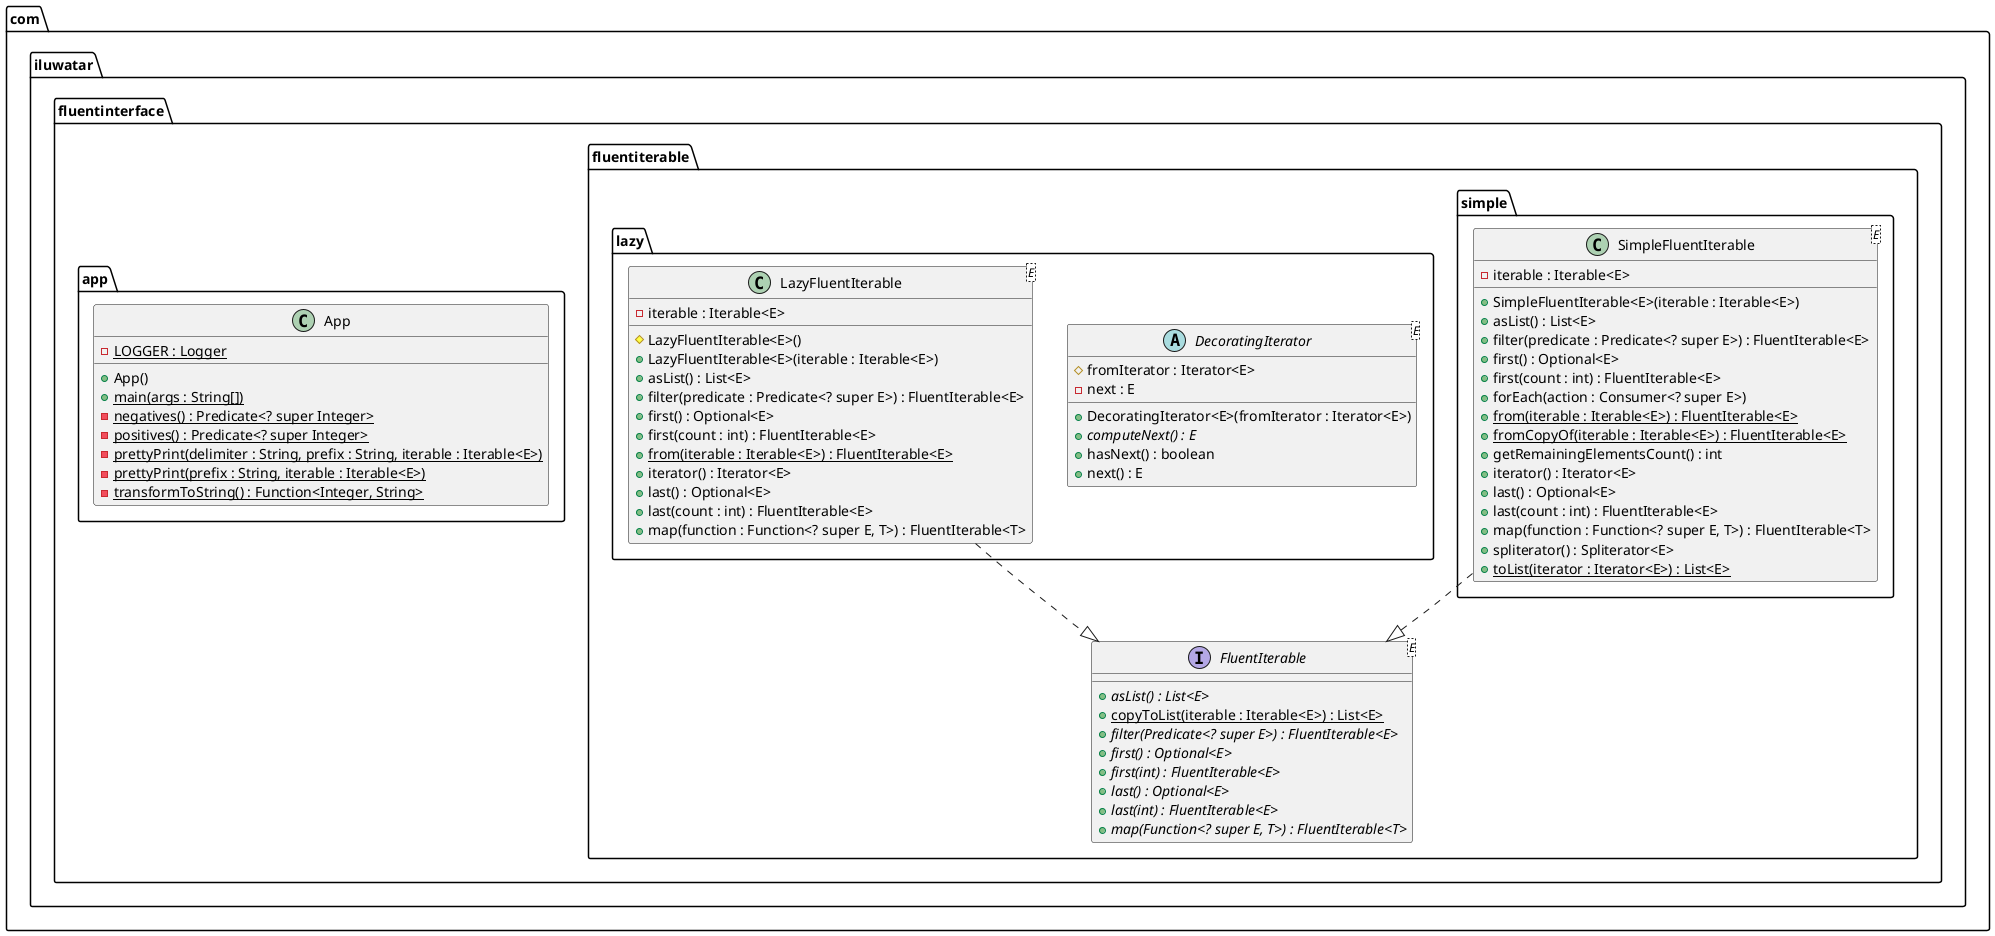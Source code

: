 @startuml
package com.iluwatar.fluentinterface.fluentiterable.simple {
  class SimpleFluentIterable<E> {
    - iterable : Iterable<E>
    + SimpleFluentIterable<E>(iterable : Iterable<E>)
    + asList() : List<E>
    + filter(predicate : Predicate<? super E>) : FluentIterable<E>
    + first() : Optional<E>
    + first(count : int) : FluentIterable<E>
    + forEach(action : Consumer<? super E>)
    + from(iterable : Iterable<E>) : FluentIterable<E> {static}
    + fromCopyOf(iterable : Iterable<E>) : FluentIterable<E> {static}
    + getRemainingElementsCount() : int
    + iterator() : Iterator<E>
    + last() : Optional<E>
    + last(count : int) : FluentIterable<E>
    + map(function : Function<? super E, T>) : FluentIterable<T>
    + spliterator() : Spliterator<E>
    + toList(iterator : Iterator<E>) : List<E> {static}
  }
}
package com.iluwatar.fluentinterface.app {
  class App {
    - LOGGER : Logger {static}
    + App()
    + main(args : String[]) {static}
    - negatives() : Predicate<? super Integer> {static}
    - positives() : Predicate<? super Integer> {static}
    - prettyPrint(delimiter : String, prefix : String, iterable : Iterable<E>) {static}
    - prettyPrint(prefix : String, iterable : Iterable<E>) {static}
    - transformToString() : Function<Integer, String> {static}
  }
}
package com.iluwatar.fluentinterface.fluentiterable.lazy {
  abstract class DecoratingIterator<E> {
    # fromIterator : Iterator<E>
    - next : E
    + DecoratingIterator<E>(fromIterator : Iterator<E>)
    + computeNext() : E {abstract}
    + hasNext() : boolean
    + next() : E
  }
  class LazyFluentIterable<E> {
    - iterable : Iterable<E>
    # LazyFluentIterable<E>()
    + LazyFluentIterable<E>(iterable : Iterable<E>)
    + asList() : List<E>
    + filter(predicate : Predicate<? super E>) : FluentIterable<E>
    + first() : Optional<E>
    + first(count : int) : FluentIterable<E>
    + from(iterable : Iterable<E>) : FluentIterable<E> {static}
    + iterator() : Iterator<E>
    + last() : Optional<E>
    + last(count : int) : FluentIterable<E>
    + map(function : Function<? super E, T>) : FluentIterable<T>
  }
}
package com.iluwatar.fluentinterface.fluentiterable {
  interface FluentIterable<E> {
    + asList() : List<E> {abstract}
    + copyToList(iterable : Iterable<E>) : List<E> {static}
    + filter(Predicate<? super E>) : FluentIterable<E> {abstract}
    + first() : Optional<E> {abstract}
    + first(int) : FluentIterable<E> {abstract}
    + last() : Optional<E> {abstract}
    + last(int) : FluentIterable<E> {abstract}
    + map(Function<? super E, T>) : FluentIterable<T> {abstract}
  }
}
LazyFluentIterable ..|> FluentIterable 
SimpleFluentIterable ..|> FluentIterable 
@enduml